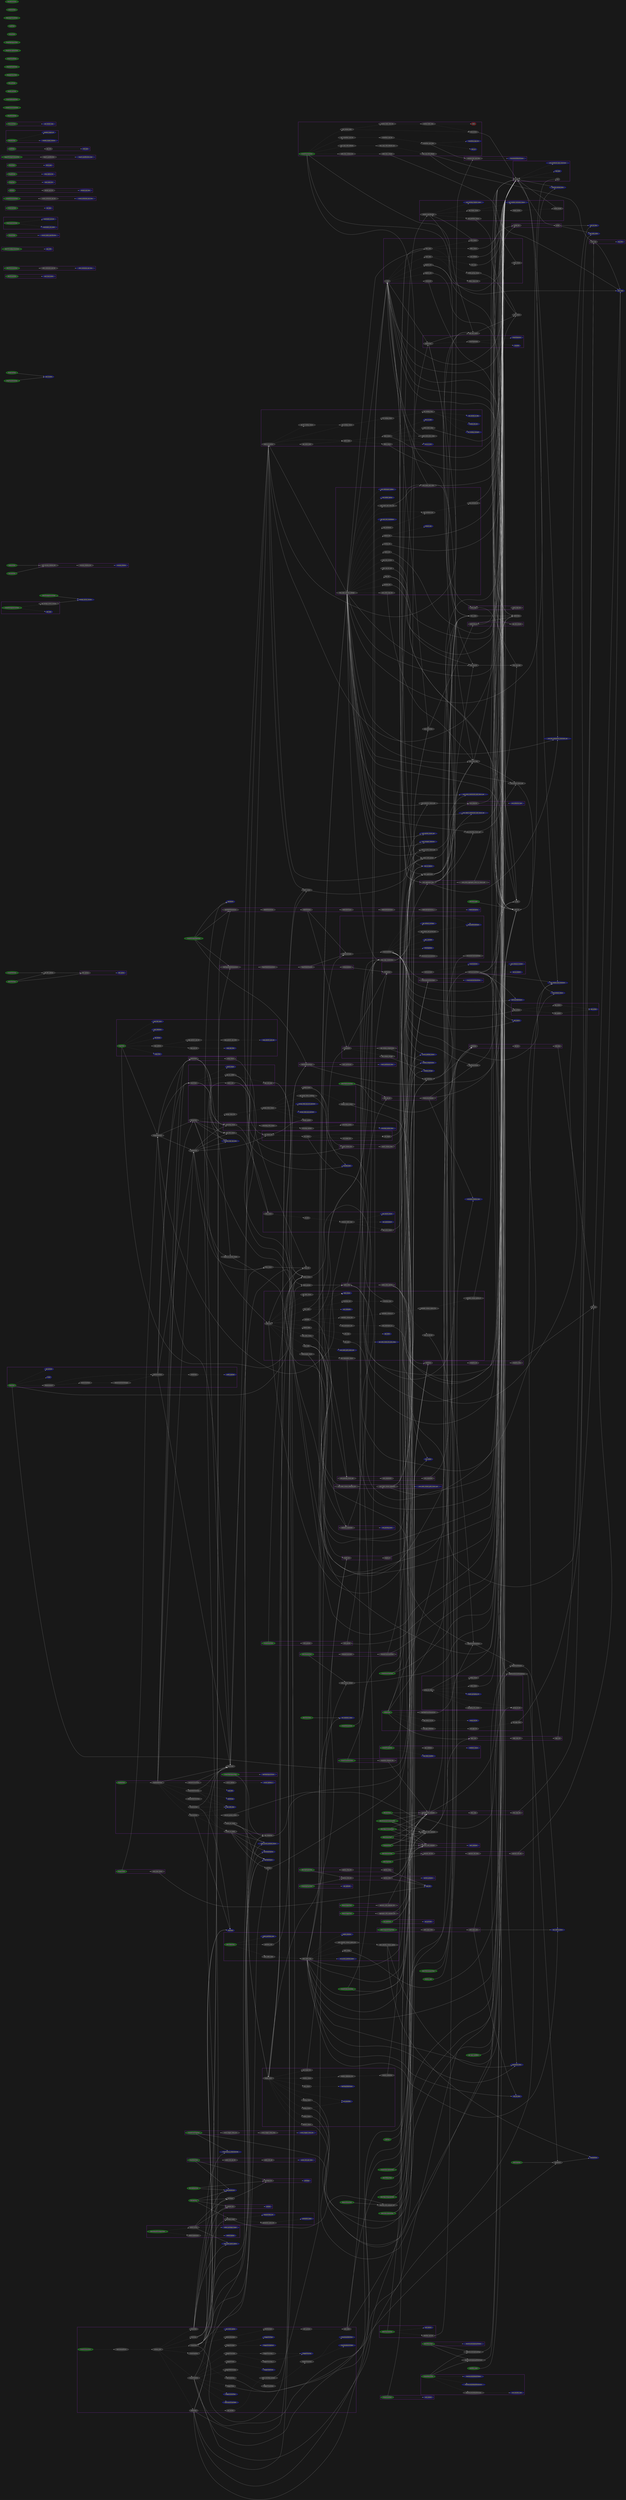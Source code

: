 digraph Grammar {

rankdir=LR
# concentrate=true
# splines=polyline
pencolor=darkorchid4
penwidth=3
ranksep=3
nodesep=1
compound=true

bgcolor="#181818"

node [
  fontcolor = "#e6e6e6"
  style = filled
  color = "#e6e6e6"
  fillcolor = "#333333"
]

edge [
  color = "#e6e6e6"
  fontcolor = "#e6e6e6"
]

AexprConst -> func_arg_list
AexprConst -> func_name
AexprConst -> opt_sort_clause
AlterDomainStmt -> alter_column_default
AlterExtensionContentsStmt -> aggregate_with_argtypes
AlterExtensionContentsStmt -> function_with_argtypes
AlterExtensionContentsStmt -> operator_with_argtypes
AlterFdwStmt -> fdw_options
AlterFdwStmt -> opt_fdw_options
AlterForeignServerStmt -> foreign_server_version
AlterFunctionStmt -> function_with_argtypes
AlterObjectDependsStmt -> function_with_argtypes
AlterObjectSchemaStmt -> aggregate_with_argtypes
AlterObjectSchemaStmt -> function_with_argtypes
AlterObjectSchemaStmt -> operator_with_argtypes
AlterOpFamilyStmt -> opclass_item_list
AlterOperatorStmt -> operator_def_list
AlterOperatorStmt -> operator_with_argtypes
AlterOwnerStmt -> aggregate_with_argtypes
AlterOwnerStmt -> function_with_argtypes
AlterOwnerStmt -> operator_with_argtypes
AlterPolicyStmt -> RowSecurityOptionalExpr
AlterPolicyStmt -> RowSecurityOptionalWithCheck
AlterPublicationStmt -> definition
AlterPublicationStmt -> pub_obj_list
AlterSeqStmt -> SeqOptList
AlterStatsStmt -> set_statistics_value
AlterSubscriptionStmt -> definition
AlterSubscriptionStmt -> opt_definition
AlterTSDictionaryStmt -> definition
AlterTblSpcStmt -> reloptions
AlterTypeStmt -> operator_def_list
AnalyzeStmt -> opt_vacuum_relation_list
BitWithLength -> expr_list
CallStmt -> func_application
ColConstraintElem -> OptConsTableSpace
ColConstraintElem -> OptParenthesizedSeqOptList
ColConstraintElem -> a_expr
ColConstraintElem -> b_expr
ColConstraintElem -> generated_when
ColConstraintElem -> key_actions
ColConstraintElem -> key_match
ColConstraintElem -> opt_definition
ColConstraintElem -> opt_unique_null_treatment
CommentStmt -> aggregate_with_argtypes
CommentStmt -> function_with_argtypes
CommentStmt -> operator_with_argtypes
ConstraintElem -> ConstraintAttributeSpec
ConstraintElem -> OptConsTableSpace
ConstraintElem -> OptWhereClause
ConstraintElem -> a_expr
ConstraintElem -> access_method_clause
ConstraintElem -> key_actions
ConstraintElem -> key_match
ConstraintElem -> opt_definition
ConstraintElem -> opt_unique_null_treatment
CopyStmt -> PreparableStmt
CopyStmt -> where_clause
CreateAsStmt -> OptTemp
CreateAsStmt -> SelectStmt
CreateAssertionStmt -> ConstraintAttributeSpec
CreateAssertionStmt -> a_expr
CreateCastStmt -> function_with_argtypes
CreateDomainStmt -> ColQualList
CreateEventTrigStmt -> FUNCTION_or_PROCEDURE
CreateEventTrigStmt -> func_name
CreateFdwStmt -> opt_fdw_options
CreateForeignTableStmt -> OptInherit
CreateForeignTableStmt -> OptTableElementList
CreateForeignTableStmt -> OptTypedTableElementList
CreateForeignTableStmt -> PartitionBoundSpec
CreateFunctionStmt -> func_name
CreateFunctionStmt -> func_type
CreateFunctionStmt -> opt_or_replace
CreateMatViewStmt -> SelectStmt
CreateOpClassStmt -> opclass_item_list
CreatePLangStmt -> opt_or_replace
CreatePolicyStmt -> RowSecurityOptionalExpr
CreatePolicyStmt -> RowSecurityOptionalWithCheck
CreatePublicationStmt -> opt_definition
CreatePublicationStmt -> pub_obj_list
CreateSeqStmt -> OptTemp
CreateStatsStmt -> from_list
CreateStmt -> OnCommitOption
CreateStmt -> OptInherit
CreateStmt -> OptTableElementList
CreateStmt -> OptTableSpace
CreateStmt -> OptTemp
CreateStmt -> OptTypedTableElementList
CreateStmt -> OptWith
CreateStmt -> PartitionBoundSpec
CreateStmt -> table_access_method_clause
CreateSubscriptionStmt -> opt_definition
CreateTableSpaceStmt -> opt_reloptions
CreateTransformStmt -> opt_or_replace
CreateTrigStmt -> ConstraintAttributeSpec
CreateTrigStmt -> FUNCTION_or_PROCEDURE
CreateTrigStmt -> func_name
CreateTrigStmt -> opt_or_replace
DeclareCursorStmt -> SelectStmt
DefACLAction -> grantee_list
DefACLAction -> opt_grant_grant_option
DefACLAction -> privileges
DefineStmt -> aggr_args
DefineStmt -> definition
DefineStmt -> func_name
DefineStmt -> opt_or_replace
DeleteStmt -> opt_with_clause
DeleteStmt -> relation_expr_opt_alias
DeleteStmt -> returning_clause
DeleteStmt -> where_or_current_clause
DomainConstraintElem -> ConstraintAttributeSpec
DomainConstraintElem -> a_expr
DropCastStmt -> opt_if_exists
DropTransformStmt -> opt_if_exists
ExclusionConstraintElem -> index_elem
ExecuteStmt -> OptTemp
ExplainableStmt -> DeleteStmt
ExplainableStmt -> InsertStmt
ExplainableStmt -> MergeStmt
ExplainableStmt -> SelectStmt
ExplainableStmt -> UpdateStmt
GrantRoleStmt -> opt_granted_by
GrantRoleStmt -> privilege_list
GrantStmt -> grantee_list
GrantStmt -> opt_grant_grant_option
GrantStmt -> opt_granted_by
GrantStmt -> privilege_target
GrantStmt -> privileges
IndexStmt -> OptTableSpace
IndexStmt -> access_method_clause
IndexStmt -> index_params
IndexStmt -> opt_reloptions
IndexStmt -> opt_unique_null_treatment
IndexStmt -> where_clause
InsertStmt -> opt_with_clause
InsertStmt -> returning_clause
MergeStmt -> a_expr
MergeStmt -> opt_with_clause
MergeStmt -> relation_expr_opt_alias
MergeStmt -> returning_clause
MergeStmt -> table_ref
OptParenthesizedSeqOptList -> SeqOptList
OptSeqOptList -> SeqOptList
OptTableFuncElementList -> TableFuncElementList
OptWhereClause -> a_expr
OptWith -> reloptions
PartitionBoundSpec -> expr_list
PreparableStmt -> DeleteStmt
PreparableStmt -> InsertStmt
PreparableStmt -> MergeStmt
PreparableStmt -> SelectStmt
PreparableStmt -> UpdateStmt
PrepareStmt -> PreparableStmt
PublicationObjSpec -> OptWhereClause
PublicationObjSpec -> extended_relation_expr
PublicationObjSpec -> indirection
RemoveFuncStmt -> function_with_argtypes_list
RenameStmt -> aggregate_with_argtypes
RenameStmt -> function_with_argtypes
ReturnStmt -> a_expr
RevokeRoleStmt -> opt_granted_by
RevokeRoleStmt -> privilege_list
RevokeStmt -> grantee_list
RevokeStmt -> opt_granted_by
RevokeStmt -> privilege_target
RevokeStmt -> privileges
RowSecurityOptionalExpr -> a_expr
RowSecurityOptionalWithCheck -> a_expr
RuleActionStmt -> DeleteStmt
RuleActionStmt -> InsertStmt
RuleActionStmt -> SelectStmt
RuleActionStmt -> UpdateStmt
RuleStmt -> opt_or_replace
RuleStmt -> where_clause
SecLabelStmt -> aggregate_with_argtypes
SecLabelStmt -> function_with_argtypes
SelectStmt -> select_no_parens
SelectStmt -> select_with_parens
SeqOptList -> SeqOptElem
TableElement -> TableConstraint
TableElement -> columnDef
TableFuncElement -> opt_collate_clause
TableFuncElementList -> TableFuncElement
TriggerWhen -> a_expr
TypedTableElement -> TableConstraint
UpdateStmt -> from_clause
UpdateStmt -> opt_with_clause
UpdateStmt -> relation_expr_opt_alias
UpdateStmt -> returning_clause
UpdateStmt -> set_clause_list
UpdateStmt -> where_or_current_clause
VacuumStmt -> opt_vacuum_relation_list
ViewStmt -> OptTemp
ViewStmt -> SelectStmt
ViewStmt -> opt_reloptions
a_expr -> b_expr
a_expr -> c_expr
a_expr -> expr_list
a_expr -> json_key_uniqueness_constraint_opt
a_expr -> opt_unique_null_treatment
a_expr -> select_with_parens
a_expr -> unicode_normal_form
aggr_arg -> func_arg
aggregate_with_argtypes -> aggr_args
aggregate_with_argtypes -> func_name
aggregate_with_argtypes_list -> aggregate_with_argtypes
alter_column_default -> a_expr
alter_identity_column_option -> SeqOptElem
alter_identity_column_option -> generated_when
alter_table_cmd -> ConstraintAttributeSpec
alter_table_cmd -> OptParenthesizedSeqOptList
alter_table_cmd -> TableConstraint
alter_table_cmd -> a_expr
alter_table_cmd -> alter_column_default
alter_table_cmd -> columnDef
alter_table_cmd -> column_compression
alter_table_cmd -> column_storage
alter_table_cmd -> generated_when
alter_table_cmd -> opt_collate_clause
alter_table_cmd -> opt_set_data
alter_table_cmd -> reloptions
alter_table_cmd -> set_statistics_value
alter_type_cmd -> TableFuncElement
alter_type_cmd -> opt_collate_clause
alter_type_cmd -> opt_set_data
alter_using -> a_expr
alterfunc_opt_list -> common_func_opt_item
array_expr -> expr_list
b_expr -> c_expr
c_expr -> AexprConst
c_expr -> a_expr
c_expr -> array_expr
c_expr -> expr_list
c_expr -> indirection
c_expr -> opt_indirection
c_expr -> select_with_parens
case_arg -> a_expr
case_default -> a_expr
columnDef -> ColQualList
columnOptions -> ColQualList
columnref -> indirection
common_table_expr -> PreparableStmt
create_as_target -> OnCommitOption
create_as_target -> OptTableSpace
create_as_target -> OptWith
create_as_target -> table_access_method_clause
create_mv_target -> OptTableSpace
create_mv_target -> opt_reloptions
create_mv_target -> table_access_method_clause
createfunc_opt_item -> common_func_opt_item
cube_clause -> expr_list
def_arg -> func_type
def_elem -> def_arg
distinct_clause -> expr_list
execute_param_clause -> expr_list
explicit_row -> expr_list
expr_list -> a_expr
extract_list -> a_expr
filter_clause -> a_expr
frame_bound -> a_expr
from_clause -> from_list
from_list -> table_ref
func_alias_clause -> TableFuncElementList
func_application -> func_arg_expr
func_application -> func_arg_list
func_application -> func_name
func_application -> opt_sort_clause
func_arg -> func_type
func_arg_expr -> a_expr
func_arg_list -> func_arg_expr
func_arg_list_opt -> func_arg_list
func_arg_with_default -> a_expr
func_arg_with_default -> func_arg
func_args_list -> func_arg
func_expr -> func_application
func_expr -> func_expr_common_subexpr
func_expr -> json_aggregate_func
func_expr_common_subexpr -> a_expr
func_expr_common_subexpr -> c_expr
func_expr_common_subexpr -> expr_list
func_expr_common_subexpr -> func_arg_list
func_expr_common_subexpr -> json_array_constructor_null_clause_opt
func_expr_common_subexpr -> json_behavior_clause_opt
func_expr_common_subexpr -> json_format_clause_opt
func_expr_common_subexpr -> json_key_uniqueness_constraint_opt
func_expr_common_subexpr -> json_object_constructor_null_clause_opt
func_expr_common_subexpr -> json_on_error_clause_opt
func_expr_common_subexpr -> json_passing_clause_opt
func_expr_common_subexpr -> json_quotes_clause_opt
func_expr_common_subexpr -> json_returning_clause_opt
func_expr_common_subexpr -> json_value_expr
func_expr_common_subexpr -> json_wrapper_behavior
func_expr_common_subexpr -> select_no_parens
func_expr_common_subexpr -> unicode_normal_form
func_expr_common_subexpr -> xmlexists_argument
func_expr_windowless -> func_application
func_expr_windowless -> func_expr_common_subexpr
func_expr_windowless -> json_aggregate_func
func_name -> indirection
func_table -> func_expr_windowless
function_with_argtypes -> func_name
function_with_argtypes -> indirection
function_with_argtypes_list -> function_with_argtypes
group_by_item -> a_expr
group_clause -> group_by_list
having_clause -> a_expr
implicit_row -> a_expr
implicit_row -> expr_list
index_elem -> a_expr
index_elem -> func_expr_windowless
index_elem_options -> opt_asc_desc
index_elem_options -> opt_collate
index_elem_options -> opt_nulls_order
index_elem_options -> reloptions
index_including_params -> index_elem
index_params -> index_elem
indirection -> indirection_el
indirection_el -> a_expr
insert_column_item -> opt_indirection
insert_rest -> SelectStmt
insert_rest -> insert_column_list
insert_rest -> override_kind
join_qual -> a_expr
json_aggregate_func -> json_array_constructor_null_clause_opt
json_aggregate_func -> json_key_uniqueness_constraint_opt
json_aggregate_func -> json_name_and_value
json_aggregate_func -> json_object_constructor_null_clause_opt
json_aggregate_func -> json_returning_clause_opt
json_aggregate_func -> json_value_expr
json_argument -> json_value_expr
json_array_aggregate_order_by_clause_opt -> sortby_list
json_behavior -> a_expr
json_behavior_clause_opt -> json_behavior
json_format_clause_opt -> json_format_clause
json_name_and_value -> a_expr
json_name_and_value -> c_expr
json_name_and_value -> json_value_expr
json_name_and_value_list -> json_name_and_value
json_on_error_clause_opt -> json_behavior
json_returning_clause_opt -> json_format_clause_opt
json_table -> a_expr
json_table -> json_on_error_clause_opt
json_table -> json_passing_clause_opt
json_table -> json_table_column_definition_list
json_table -> json_value_expr
json_table_column_definition -> json_behavior_clause_opt
json_table_column_definition -> json_format_clause
json_table_column_definition -> json_on_error_clause_opt
json_table_column_definition -> json_quotes_clause_opt
json_table_column_definition -> json_wrapper_behavior
json_value_expr -> a_expr
json_value_expr -> json_format_clause_opt
json_value_expr_list -> json_value_expr
limit_clause -> a_expr
merge_insert -> insert_column_list
merge_insert -> override_kind
merge_update -> set_clause_list
merge_values_clause -> expr_list
offset_clause -> a_expr
old_aggr_elem -> def_arg
opclass_drop -> type_list
opclass_item -> function_with_argtypes
opclass_item -> operator_with_argtypes
opclass_item -> type_list
operator_def_arg -> func_type
operator_with_argtypes_list -> operator_with_argtypes
opt_col_def_list -> TableFuncElementList
opt_column_compression -> column_compression
opt_column_storage -> column_storage
opt_conf_expr -> index_params
opt_conf_expr -> where_clause
opt_cycle_clause -> AexprConst
opt_definition -> definition
opt_fdw_options -> fdw_options
opt_foreign_server_version -> foreign_server_version
opt_indirection -> indirection_el
opt_merge_when_condition -> a_expr
opt_on_conflict -> set_clause_list
opt_on_conflict -> where_clause
opt_partition_clause -> expr_list
opt_reloptions -> reloptions
opt_repeatable_clause -> a_expr
opt_slice_bound -> a_expr
opt_sort_clause -> sort_clause
opt_target_list -> target_list
opt_type_modifiers -> expr_list
opt_with_clause -> with_clause
over_clause -> window_specification
overlay_list -> a_expr
part_elem -> a_expr
part_elem -> func_expr_windowless
part_elem -> opt_collate
partition_cmd -> PartitionBoundSpec
position_list -> b_expr
prep_type_clause -> type_list
privilege_target -> function_with_argtypes_list
privileges -> privilege_list
qualified_name -> indirection
relation_expr -> extended_relation_expr
reloption_elem -> def_arg
returning_clause -> target_list
rollup_clause -> expr_list
row -> expr_list
rowsfrom_item -> func_expr_windowless
select_clause -> select_with_parens
select_clause -> simple_select
select_fetch_first_value -> c_expr
select_limit_value -> a_expr
select_no_parens -> opt_sort_clause
select_no_parens -> select_clause
select_no_parens -> simple_select
select_no_parens -> sort_clause
select_no_parens -> with_clause
select_with_parens -> select_no_parens
set_clause -> a_expr
set_target -> opt_indirection
simple_select -> from_clause
simple_select -> select_clause
simple_select -> target_list
simple_select -> where_clause
sort_clause -> sortby_list
sortby -> a_expr
sortby -> opt_asc_desc
sortby -> opt_nulls_order
stats_param -> a_expr
stats_param -> func_expr_windowless
substr_list -> a_expr
table_func_column -> func_type
table_ref -> select_with_parens
tablesample_clause -> expr_list
tablesample_clause -> func_name
target_el -> a_expr
transform_element_list -> function_with_argtypes
trim_list -> a_expr
trim_list -> expr_list
using_clause -> from_list
values_clause -> expr_list
when_clause -> a_expr
where_clause -> a_expr
where_or_current_clause -> a_expr
window_definition -> window_specification
window_specification -> opt_sort_clause
within_group_clause -> sort_clause
xml_attribute_el -> a_expr
xml_namespace_el -> b_expr
xml_root_version -> a_expr
xmlexists_argument -> c_expr
xmltable -> c_expr
xmltable -> xmlexists_argument
xmltable_column_option_el -> b_expr

# subgraphs
edge [style=dotted]

subgraph cluster_AexprConst {
  AexprConst -> ConstTypename
  ConstTypename -> ConstBit
  ConstTypename -> ConstCharacter
}

subgraph cluster_AlterCompositeTypeStmt {
  AlterCompositeTypeStmt -> alter_type_cmds
  alter_type_cmds -> alter_type_cmd
}

subgraph cluster_AlterDefaultPrivilegesStmt {
  AlterDefaultPrivilegesStmt -> DefACLAction
  AlterDefaultPrivilegesStmt -> DefACLOptionList
  DefACLAction -> defacl_privilege_target
  DefACLOptionList -> DefACLOption
}

subgraph cluster_AlterDomainStmt {
  AlterDomainStmt -> DomainConstraint
  DomainConstraint -> DomainConstraintElem
}

subgraph cluster_AlterEnumStmt {
  AlterEnumStmt -> opt_if_not_exists
}

subgraph cluster_AlterExtensionStmt {
  AlterExtensionStmt -> alter_extension_opt_list
  alter_extension_opt_list -> alter_extension_opt_item
}

subgraph cluster_AlterFunctionStmt {
  AlterFunctionStmt -> alterfunc_opt_list
  AlterFunctionStmt -> opt_restrict
}

subgraph cluster_AlterOpFamilyStmt {
  AlterOpFamilyStmt -> opclass_drop_list
  opclass_drop_list -> opclass_drop
}

subgraph cluster_AlterPolicyStmt {
  AlterPolicyStmt -> RowSecurityOptionalToRole
}

subgraph cluster_AlterTSConfigurationStmt {
  AlterTSConfigurationStmt -> any_with
}

subgraph cluster_AlterTableStmt {
  AlterTableStmt -> alter_table_cmds
  AlterTableStmt -> index_partition_cmd
  AlterTableStmt -> partition_cmd
  alter_identity_column_option_list -> alter_identity_column_option
  alter_table_cmd -> alter_identity_column_option_list
  alter_table_cmd -> alter_using
  alter_table_cmd -> replica_identity
  alter_table_cmd -> set_access_method_name
  alter_table_cmds -> alter_table_cmd
}

subgraph cluster_ClusterStmt {
  ClusterStmt -> cluster_index_specification
}

subgraph cluster_ColQualList {
  ColConstraint -> ColConstraintElem
  ColConstraint -> ConstraintAttr
  ColConstraintElem -> opt_no_inherit
  ColConstraintElem -> opt_virtual_or_stored
  ColQualList -> ColConstraint
}

subgraph cluster_ConstraintAttributeSpec {
  ConstraintAttributeSpec -> ConstraintAttributeElem
}

subgraph cluster_ConstraintsSetStmt {
  ConstraintsSetStmt -> constraints_set_list
  ConstraintsSetStmt -> constraints_set_mode
}

subgraph cluster_CopyStmt {
  CopyStmt -> copy_delimiter
  CopyStmt -> copy_file_name
  CopyStmt -> copy_from
  CopyStmt -> copy_options
  CopyStmt -> opt_binary
  copy_generic_opt_elem -> copy_generic_opt_arg
  copy_generic_opt_list -> copy_generic_opt_elem
  copy_opt_list -> copy_opt_item
  copy_options -> copy_generic_opt_list
  copy_options -> copy_opt_list
}

subgraph cluster_CreateAmStmt {
  CreateAmStmt -> am_type
}

subgraph cluster_CreateCastStmt {
  CreateCastStmt -> cast_context
}

subgraph cluster_CreateEventTrigStmt {
  CreateEventTrigStmt -> event_trigger_when_list
  event_trigger_when_item -> event_trigger_value_list
  event_trigger_when_list -> event_trigger_when_item
}

subgraph cluster_CreateExtensionStmt {
  CreateExtensionStmt -> create_extension_opt_list
  create_extension_opt_list -> create_extension_opt_item
}

subgraph cluster_CreateForeignServerStmt {
  CreateForeignServerStmt -> opt_foreign_server_version
  CreateForeignServerStmt -> opt_type
}

subgraph cluster_CreateFunctionStmt {
  CreateFunctionStmt -> func_args_with_defaults
  CreateFunctionStmt -> opt_createfunc_opt_list
  CreateFunctionStmt -> opt_routine_body
  CreateFunctionStmt -> table_func_column_list
  createfunc_opt_item -> func_as
  createfunc_opt_item -> transform_type_list
  createfunc_opt_list -> createfunc_opt_item
  func_args_with_defaults -> func_args_with_defaults_list
  func_args_with_defaults_list -> func_arg_with_default
  opt_createfunc_opt_list -> createfunc_opt_list
  opt_routine_body -> ReturnStmt
  opt_routine_body -> routine_body_stmt_list
  routine_body_stmt -> ReturnStmt
  routine_body_stmt -> stmt
  routine_body_stmt_list -> routine_body_stmt
  table_func_column_list -> table_func_column
}

subgraph cluster_CreateOpClassStmt {
  CreateOpClassStmt -> opt_opfamily
}

subgraph cluster_CreatePLangStmt {
  CreatePLangStmt -> opt_inline_handler
  CreatePLangStmt -> opt_validator
  opt_validator -> validator_clause
}

subgraph cluster_CreatePolicyStmt {
  CreatePolicyStmt -> RowSecurityDefaultForCmd
  CreatePolicyStmt -> RowSecurityDefaultPermissive
  CreatePolicyStmt -> RowSecurityDefaultToRole
  RowSecurityDefaultForCmd -> row_security_cmd
}

subgraph cluster_CreateSchemaStmt {
  CreateSchemaStmt -> OptSchemaEltList
  CreateSeqStmt -> OptSeqOptList
  CreateStmt -> OptPartitionSpec
  CreateTrigStmt -> OptConstrFromTable
  CreateTrigStmt -> TriggerActionTime
  CreateTrigStmt -> TriggerEvents
  CreateTrigStmt -> TriggerForSpec
  CreateTrigStmt -> TriggerFuncArgs
  CreateTrigStmt -> TriggerReferencing
  CreateTrigStmt -> TriggerWhen
  IndexStmt -> opt_include
  OptPartitionSpec -> PartitionSpec
  OptSchemaEltList -> schema_stmt
  PartitionSpec -> part_params
  TriggerEvents -> TriggerOneEvent
  TriggerForSpec -> TriggerForOptEach
  TriggerForSpec -> TriggerForType
  TriggerFuncArgs -> TriggerFuncArgs_1
  TriggerFuncArgs -> TriggerFuncArgs_2
  TriggerFuncArgs_1 -> TriggerFuncArg
  TriggerFuncArgs_2 -> TriggerFuncArg
  TriggerReferencing -> TriggerTransitions
  TriggerTransition -> TransitionOldOrNew
  TriggerTransition -> TransitionRowOrTable
  TriggerTransitions -> TriggerTransition
  ViewStmt -> opt_check_option
  opt_include -> index_including_params
  part_params -> part_elem
  schema_stmt -> CreateSeqStmt
  schema_stmt -> CreateStmt
  schema_stmt -> CreateTrigStmt
  schema_stmt -> GrantStmt
  schema_stmt -> IndexStmt
  schema_stmt -> ViewStmt
}

subgraph cluster_CreateStatsStmt {
  CreateStatsStmt -> stats_params
  stats_params -> stats_param
}

subgraph cluster_CreateTableSpaceStmt {
  CreateTableSpaceStmt -> OptTableSpaceOwner
}

subgraph cluster_CreateTransformStmt {
  CreateTransformStmt -> transform_element_list
}

subgraph cluster_DefineStmt {
  DefineStmt -> OptTableFuncElementList
  DefineStmt -> old_aggr_definition
  DefineStmt -> opt_enum_val_list
  old_aggr_definition -> old_aggr_list
  old_aggr_list -> old_aggr_elem
  opt_enum_val_list -> enum_val_list
}

subgraph cluster_DeleteStmt {
  DeleteStmt -> using_clause
}

subgraph cluster_DoStmt {
  DoStmt -> dostmt_opt_list
  dostmt_opt_list -> dostmt_opt_item
}

subgraph cluster_DropStmt {
  DropStmt -> type_name_list
}

subgraph cluster_DropdbStmt {
  DropdbStmt -> drop_option_list
}

subgraph cluster_ExplainStmt {
  CreateAsStmt -> create_as_target
  CreateAsStmt -> opt_with_data
  CreateMatViewStmt -> OptNoLog
  CreateMatViewStmt -> create_mv_target
  CreateMatViewStmt -> opt_with_data
  DeclareCursorStmt -> cursor_options
  DeclareCursorStmt -> opt_hold
  ExecuteStmt -> create_as_target
  ExecuteStmt -> execute_param_clause
  ExecuteStmt -> opt_with_data
  ExplainStmt -> ExplainableStmt
  ExplainableStmt -> CreateAsStmt
  ExplainableStmt -> CreateMatViewStmt
  ExplainableStmt -> DeclareCursorStmt
  ExplainableStmt -> ExecuteStmt
  ExplainableStmt -> RefreshMatViewStmt
  RefreshMatViewStmt -> opt_with_data
  cursor_options -> cursor_options_1
}

subgraph cluster_FetchStmt {
  FetchStmt -> fetch_args
}

subgraph cluster_GrantRoleStmt {
  GrantRoleStmt -> grant_role_opt_list
  grant_role_opt -> grant_role_opt_value
  grant_role_opt_list -> grant_role_opt
}

subgraph cluster_ImportForeignSchemaStmt {
  ImportForeignSchemaStmt -> import_qualification
  import_qualification -> import_qualification_type
}

subgraph cluster_InsertStmt {
  InsertStmt -> insert_rest
  InsertStmt -> insert_target
  InsertStmt -> opt_on_conflict
  opt_on_conflict -> opt_conf_expr
}

subgraph cluster_LockStmt {
  LockStmt -> opt_lock
  opt_lock -> lock_type
}

subgraph cluster_MergeStmt {
  MergeStmt -> merge_when_list
  merge_insert -> merge_values_clause
  merge_when_clause -> merge_insert
  merge_when_clause -> merge_update
  merge_when_clause -> merge_when_tgt_matched
  merge_when_clause -> merge_when_tgt_not_matched
  merge_when_clause -> opt_merge_when_condition
  merge_when_list -> merge_when_clause
}

subgraph cluster_OptTableElementList {
  OptTableElementList -> TableElementList
  TableElement -> TableLikeClause
  TableElementList -> TableElement
  TableLikeClause -> TableLikeOptionList
  TableLikeOptionList -> TableLikeOptionList_1
  TableLikeOptionList_1 -> TableLikeOption
}

subgraph cluster_OptTypedTableElementList {
  OptTypedTableElementList -> TypedTableElementList
  TypedTableElement -> columnOptions
  TypedTableElementList -> TypedTableElement
}

subgraph cluster_PartitionBoundSpec {
  PartitionBoundSpec -> hash_partbound
  hash_partbound -> hash_partbound_elem
}

subgraph cluster_PrepareStmt {
  PrepareStmt -> prep_type_clause
}

subgraph cluster_ReindexStmt {
  ReindexStmt -> reindex_target_all
  ReindexStmt -> reindex_target_relation
}

subgraph cluster_RemoveAggrStmt {
  RemoveAggrStmt -> aggregate_with_argtypes_list
}

subgraph cluster_RemoveOperStmt {
  RemoveOperStmt -> operator_with_argtypes_list
}

subgraph cluster_RuleStmt {
  NotifyStmt -> notify_payload
  RuleActionList -> RuleActionMulti
  RuleActionList -> RuleActionStmt
  RuleActionMulti -> RuleActionStmtOrEmpty
  RuleActionStmt -> NotifyStmt
  RuleActionStmtOrEmpty -> RuleActionStmt
  RuleStmt -> RuleActionList
  RuleStmt -> event
  RuleStmt -> opt_instead
}

subgraph cluster_SecLabelStmt {
  SecLabelStmt -> opt_provider
}

subgraph cluster_TableConstraint {
  ConstraintElem -> ExclusionConstraintList
  ConstraintElem -> ExistingIndex
  ConstraintElem -> opt_c_include
  ConstraintElem -> opt_column_and_period_list
  ConstraintElem -> opt_without_overlaps
  ConstraintElem -> optionalPeriodName
  ExclusionConstraintList -> ExclusionConstraintElem
  TableConstraint -> ConstraintElem
  opt_column_and_period_list -> optionalPeriodName
}

subgraph cluster_TruncateStmt {
  TruncateStmt -> opt_restart_seqs
}

subgraph cluster_a_expr {
  a_expr -> json_predicate_type_constraint
  a_expr -> row
  a_expr -> sub_type
  row -> a_expr
}

subgraph cluster_aggr_args {
  aggr_args -> aggr_args_list
  aggr_args_list -> aggr_arg
}

subgraph cluster_array_expr {
  array_expr -> array_expr_list
  array_expr_list -> array_expr
}

subgraph cluster_c_expr {
  c_expr -> case_expr
  c_expr -> columnref
  c_expr -> explicit_row
  c_expr -> func_expr
  c_expr -> implicit_row
  case_expr -> case_arg
  case_expr -> case_default
  case_expr -> when_clause_list
  func_expr -> filter_clause
  func_expr -> over_clause
  func_expr -> within_group_clause
  when_clause_list -> when_clause
}

subgraph cluster_columnDef {
  columnDef -> opt_column_compression
  columnDef -> opt_column_storage
}

subgraph cluster_common_func_opt_item {
  common_func_opt_item -> FunctionSetResetClause
}

subgraph cluster_definition {
  def_list -> def_elem
  definition -> def_list
}

subgraph cluster_fdw_options {
  fdw_options -> fdw_option
}

subgraph cluster_func_arg {
  func_arg -> arg_class
}

subgraph cluster_func_expr_common_subexpr {
  extract_list -> extract_arg
  func_expr_common_subexpr -> extract_list
  func_expr_common_subexpr -> func_arg_list_opt
  func_expr_common_subexpr -> json_name_and_value_list
  func_expr_common_subexpr -> json_value_expr_list
  func_expr_common_subexpr -> opt_xml_root_standalone
  func_expr_common_subexpr -> overlay_list
  func_expr_common_subexpr -> position_list
  func_expr_common_subexpr -> substr_list
  func_expr_common_subexpr -> trim_list
  func_expr_common_subexpr -> xml_attribute_list
  func_expr_common_subexpr -> xml_attributes
  func_expr_common_subexpr -> xml_indent_option
  func_expr_common_subexpr -> xml_root_version
  func_expr_common_subexpr -> xml_whitespace_option
  xml_attribute_list -> xml_attribute_el
  xml_attributes -> xml_attribute_list
}

subgraph cluster_function_with_argtypes {
  func_args -> func_args_list
  function_with_argtypes -> func_args
}

subgraph cluster_grantee_list {
  grantee_list -> grantee
}

subgraph cluster_group_by_list {
  group_by_item -> cube_clause
  group_by_item -> empty_grouping_set
  group_by_item -> grouping_sets_clause
  group_by_item -> rollup_clause
  group_by_list -> group_by_item
  grouping_sets_clause -> group_by_list
}

subgraph cluster_index_elem {
  index_elem -> index_elem_options
}

subgraph cluster_indirection_el {
  indirection_el -> opt_slice_bound
}

subgraph cluster_insert_column_list {
  insert_column_list -> insert_column_item
}

subgraph cluster_json_aggregate_func {
  json_aggregate_func -> json_array_aggregate_order_by_clause_opt
}

subgraph cluster_json_behavior {
  json_behavior -> json_behavior_type
}

subgraph cluster_json_passing_clause_opt {
  json_arguments -> json_argument
  json_passing_clause_opt -> json_arguments
}

subgraph cluster_json_table_column_definition_list {
  json_table_column_definition -> json_table_column_definition_list
  json_table_column_definition -> json_table_column_path_clause_opt
  json_table_column_definition_list -> json_table_column_definition
}

subgraph cluster_key_actions {
  key_actions -> key_delete
  key_actions -> key_update
  key_delete -> key_action
  key_update -> key_action
}

subgraph cluster_opclass_item_list {
  opclass_item -> opclass_purpose
  opclass_item_list -> opclass_item
}

subgraph cluster_operator_def_list {
  operator_def_elem -> operator_def_arg
  operator_def_list -> operator_def_elem
}

subgraph cluster_operator_with_argtypes {
  operator_with_argtypes -> oper_argtypes
}

subgraph cluster_opt_vacuum_relation_list {
  opt_vacuum_relation_list -> vacuum_relation_list
  vacuum_relation_list -> vacuum_relation
}

subgraph cluster_privilege_list {
  privilege_list -> privilege
}

subgraph cluster_privilege_target {
  parameter_name_list -> parameter_name
  privilege_target -> NumericOnly_list
  privilege_target -> parameter_name_list
}

subgraph cluster_pub_obj_list {
  pub_obj_list -> PublicationObjSpec
}

subgraph cluster_reloptions {
  reloption_list -> reloption_elem
  reloptions -> reloption_list
}

subgraph cluster_returning_clause {
  returning_clause -> returning_with_clause
  returning_option -> returning_option_kind
  returning_options -> returning_option
  returning_with_clause -> returning_options
}

subgraph cluster_select_no_parens {
  for_locking_clause -> for_locking_items
  for_locking_item -> for_locking_strength
  for_locking_item -> locked_rels_list
  for_locking_item -> opt_nowait_or_skip
  for_locking_items -> for_locking_item
  limit_clause -> first_or_next
  limit_clause -> row_or_rows
  limit_clause -> select_fetch_first_value
  limit_clause -> select_limit_value
  offset_clause -> row_or_rows
  offset_clause -> select_fetch_first_value
  opt_for_locking_clause -> for_locking_clause
  opt_select_limit -> select_limit
  select_limit -> limit_clause
  select_limit -> offset_clause
  select_no_parens -> for_locking_clause
  select_no_parens -> opt_for_locking_clause
  select_no_parens -> opt_select_limit
  select_no_parens -> select_limit
}

subgraph cluster_set_clause_list {
  set_clause -> set_target
  set_clause -> set_target_list
  set_clause_list -> set_clause
  set_target_list -> set_target
}

subgraph cluster_simple_select {
  group_clause -> set_quantifier
  into_clause -> OptTempTableName
  simple_select -> distinct_clause
  simple_select -> group_clause
  simple_select -> having_clause
  simple_select -> into_clause
  simple_select -> opt_target_list
  simple_select -> set_quantifier
  simple_select -> values_clause
  simple_select -> window_clause
  window_clause -> window_definition_list
  window_definition_list -> window_definition
}

subgraph cluster_sortby_list {
  sortby_list -> sortby
}

subgraph cluster_table_ref {
  func_alias_clause -> alias_clause
  func_table -> opt_ordinality
  func_table -> rowsfrom_list
  join_qual -> opt_alias_clause_for_join_using
  join_type -> opt_outer
  joined_table -> join_qual
  joined_table -> join_type
  joined_table -> table_ref
  json_table -> json_table_path_name_opt
  opt_alias_clause -> alias_clause
  rowsfrom_item -> opt_col_def_list
  rowsfrom_list -> rowsfrom_item
  table_ref -> alias_clause
  table_ref -> func_alias_clause
  table_ref -> func_table
  table_ref -> joined_table
  table_ref -> json_table
  table_ref -> opt_alias_clause
  table_ref -> tablesample_clause
  table_ref -> xmltable
  tablesample_clause -> opt_repeatable_clause
  xml_namespace_list -> xml_namespace_el
  xmltable -> xml_namespace_list
  xmltable -> xmltable_column_list
  xmltable_column_el -> xmltable_column_option_list
  xmltable_column_list -> xmltable_column_el
  xmltable_column_option_list -> xmltable_column_option_el
}

subgraph cluster_target_list {
  target_list -> target_el
}

subgraph cluster_window_specification {
  frame_extent -> frame_bound
  opt_frame_clause -> frame_extent
  opt_frame_clause -> opt_window_exclusion_clause
  window_specification -> opt_existing_window_name
  window_specification -> opt_frame_clause
  window_specification -> opt_partition_clause
}

subgraph cluster_with_clause {
  common_table_expr -> opt_cycle_clause
  common_table_expr -> opt_materialized
  common_table_expr -> opt_search_clause
  cte_list -> common_table_expr
  with_clause -> cte_list
}

subgraph cluster_xmlexists_argument {
  xmlexists_argument -> xml_passing_mech
}


# sources
AlterCompositeTypeStmt [color=green penwidth=3]
AlterDefaultPrivilegesStmt [color=green penwidth=3]
AlterDomainStmt [color=green penwidth=3]
AlterEnumStmt [color=green penwidth=3]
AlterExtensionContentsStmt [color=green penwidth=3]
AlterExtensionStmt [color=green penwidth=3]
AlterFdwStmt [color=green penwidth=3]
AlterForeignServerStmt [color=green penwidth=3]
AlterFunctionStmt [color=green penwidth=3]
AlterObjectDependsStmt [color=green penwidth=3]
AlterObjectSchemaStmt [color=green penwidth=3]
AlterOpFamilyStmt [color=green penwidth=3]
AlterOperatorStmt [color=green penwidth=3]
AlterOwnerStmt [color=green penwidth=3]
AlterPolicyStmt [color=green penwidth=3]
AlterPublicationStmt [color=green penwidth=3]
AlterSeqStmt [color=green penwidth=3]
AlterStatsStmt [color=green penwidth=3]
AlterSubscriptionStmt [color=green penwidth=3]
AlterTSConfigurationStmt [color=green penwidth=3]
AlterTSDictionaryStmt [color=green penwidth=3]
AlterTableStmt [color=green penwidth=3]
AlterTblSpcStmt [color=green penwidth=3]
AlterTypeStmt [color=green penwidth=3]
AnalyzeStmt [color=green penwidth=3]
BitWithLength [color=green penwidth=3]
CallStmt [color=green penwidth=3]
ClosePortalStmt [color=green penwidth=3]
ClusterStmt [color=green penwidth=3]
CommentStmt [color=green penwidth=3]
ConstraintsSetStmt [color=green penwidth=3]
CopyStmt [color=green penwidth=3]
CreateAmStmt [color=green penwidth=3]
CreateAssertionStmt [color=green penwidth=3]
CreateCastStmt [color=green penwidth=3]
CreateConversionStmt [color=green penwidth=3]
CreateDomainStmt [color=green penwidth=3]
CreateEventTrigStmt [color=green penwidth=3]
CreateExtensionStmt [color=green penwidth=3]
CreateFdwStmt [color=green penwidth=3]
CreateForeignServerStmt [color=green penwidth=3]
CreateForeignTableStmt [color=green penwidth=3]
CreateFunctionStmt [color=green penwidth=3]
CreateOpClassStmt [color=green penwidth=3]
CreateOpFamilyStmt [color=green penwidth=3]
CreatePLangStmt [color=green penwidth=3]
CreatePolicyStmt [color=green penwidth=3]
CreatePublicationStmt [color=green penwidth=3]
CreateSchemaStmt [color=green penwidth=3]
CreateStatsStmt [color=green penwidth=3]
CreateSubscriptionStmt [color=green penwidth=3]
CreateTableSpaceStmt [color=green penwidth=3]
CreateTransformStmt [color=green penwidth=3]
DeallocateStmt [color=green penwidth=3]
DefineStmt [color=green penwidth=3]
DiscardStmt [color=green penwidth=3]
DoStmt [color=green penwidth=3]
DropCastStmt [color=green penwidth=3]
DropOpClassStmt [color=green penwidth=3]
DropOpFamilyStmt [color=green penwidth=3]
DropOwnedStmt [color=green penwidth=3]
DropStmt [color=green penwidth=3]
DropSubscriptionStmt [color=green penwidth=3]
DropTableSpaceStmt [color=green penwidth=3]
DropTransformStmt [color=green penwidth=3]
DropdbStmt [color=green penwidth=3]
ExplainStmt [color=green penwidth=3]
FetchStmt [color=green penwidth=3]
GrantRoleStmt [color=green penwidth=3]
ImportForeignSchemaStmt [color=green penwidth=3]
ListenStmt [color=green penwidth=3]
LoadStmt [color=green penwidth=3]
LockStmt [color=green penwidth=3]
PrepareStmt [color=green penwidth=3]
ReassignOwnedStmt [color=green penwidth=3]
ReindexStmt [color=green penwidth=3]
RemoveAggrStmt [color=green penwidth=3]
RemoveFuncStmt [color=green penwidth=3]
RemoveOperStmt [color=green penwidth=3]
RenameStmt [color=green penwidth=3]
RevokeRoleStmt [color=green penwidth=3]
RevokeStmt [color=green penwidth=3]
RuleStmt [color=green penwidth=3]
SecLabelStmt [color=green penwidth=3]
TruncateStmt [color=green penwidth=3]
UnlistenStmt [color=green penwidth=3]
VacuumStmt [color=green penwidth=3]
VariableSetStmt [color=green penwidth=3]
opt_type_modifiers [color=green penwidth=3]
qualified_name [color=green penwidth=3]
relation_expr [color=green penwidth=3]

# sinks
ConstBit [color=blue penwidth=3]
ConstCharacter [color=blue penwidth=3]
ConstraintAttr [color=blue penwidth=3]
ConstraintAttributeElem [color=blue penwidth=3]
DefACLOption [color=blue penwidth=3]
ExistingIndex [color=blue penwidth=3]
FUNCTION_or_PROCEDURE [color=blue penwidth=3]
FunctionSetResetClause [color=blue penwidth=3]
NumericOnly_list [color=blue penwidth=3]
OnCommitOption [color=blue penwidth=3]
OptConsTableSpace [color=blue penwidth=3]
OptConstrFromTable [color=blue penwidth=3]
OptInherit [color=blue penwidth=3]
OptNoLog [color=blue penwidth=3]
OptTableSpace [color=blue penwidth=3]
OptTableSpaceOwner [color=blue penwidth=3]
OptTemp [color=blue penwidth=3]
OptTempTableName [color=blue penwidth=3]
RowSecurityDefaultPermissive [color=blue penwidth=3]
RowSecurityDefaultToRole [color=blue penwidth=3]
RowSecurityOptionalToRole [color=blue penwidth=3]
SeqOptElem [color=blue penwidth=3]
TableLikeOption [color=blue penwidth=3]
TransitionOldOrNew [color=blue penwidth=3]
TransitionRowOrTable [color=blue penwidth=3]
TriggerActionTime [color=blue penwidth=3]
TriggerForOptEach [color=blue penwidth=3]
TriggerForType [color=blue penwidth=3]
TriggerFuncArg [color=blue penwidth=3]
TriggerOneEvent [color=blue penwidth=3]
access_method_clause [color=blue penwidth=3]
alias_clause [color=blue penwidth=3]
alter_extension_opt_item [color=blue penwidth=3]
am_type [color=blue penwidth=3]
any_with [color=blue penwidth=3]
arg_class [color=blue penwidth=3]
cast_context [color=blue penwidth=3]
cluster_index_specification [color=blue penwidth=3]
column_compression [color=blue penwidth=3]
column_storage [color=blue penwidth=3]
constraints_set_list [color=blue penwidth=3]
constraints_set_mode [color=blue penwidth=3]
copy_delimiter [color=blue penwidth=3]
copy_file_name [color=blue penwidth=3]
copy_from [color=blue penwidth=3]
copy_generic_opt_arg [color=blue penwidth=3]
copy_opt_item [color=blue penwidth=3]
create_extension_opt_item [color=blue penwidth=3]
cursor_options_1 [color=blue penwidth=3]
defacl_privilege_target [color=blue penwidth=3]
dostmt_opt_item [color=blue penwidth=3]
drop_option_list [color=blue penwidth=3]
empty_grouping_set [color=blue penwidth=3]
enum_val_list [color=blue penwidth=3]
event [color=blue penwidth=3]
event_trigger_value_list [color=blue penwidth=3]
extended_relation_expr [color=blue penwidth=3]
extract_arg [color=blue penwidth=3]
fdw_option [color=blue penwidth=3]
fetch_args [color=blue penwidth=3]
first_or_next [color=blue penwidth=3]
for_locking_strength [color=blue penwidth=3]
foreign_server_version [color=blue penwidth=3]
func_as [color=blue penwidth=3]
func_type [color=blue penwidth=3]
generated_when [color=blue penwidth=3]
grant_role_opt_value [color=blue penwidth=3]
grantee [color=blue penwidth=3]
hash_partbound_elem [color=blue penwidth=3]
import_qualification_type [color=blue penwidth=3]
index_partition_cmd [color=blue penwidth=3]
insert_target [color=blue penwidth=3]
json_array_constructor_null_clause_opt [color=blue penwidth=3]
json_behavior_type [color=blue penwidth=3]
json_format_clause [color=blue penwidth=3]
json_key_uniqueness_constraint_opt [color=blue penwidth=3]
json_object_constructor_null_clause_opt [color=blue penwidth=3]
json_predicate_type_constraint [color=blue penwidth=3]
json_quotes_clause_opt [color=blue penwidth=3]
json_table_column_path_clause_opt [color=blue penwidth=3]
json_table_path_name_opt [color=blue penwidth=3]
json_wrapper_behavior [color=blue penwidth=3]
key_action [color=blue penwidth=3]
key_match [color=blue penwidth=3]
lock_type [color=blue penwidth=3]
locked_rels_list [color=blue penwidth=3]
merge_when_tgt_matched [color=blue penwidth=3]
merge_when_tgt_not_matched [color=blue penwidth=3]
notify_payload [color=blue penwidth=3]
opclass_purpose [color=blue penwidth=3]
oper_argtypes [color=blue penwidth=3]
opt_alias_clause_for_join_using [color=blue penwidth=3]
opt_asc_desc [color=blue penwidth=3]
opt_binary [color=blue penwidth=3]
opt_c_include [color=blue penwidth=3]
opt_check_option [color=blue penwidth=3]
opt_collate [color=blue penwidth=3]
opt_collate_clause [color=blue penwidth=3]
opt_existing_window_name [color=blue penwidth=3]
opt_grant_grant_option [color=blue penwidth=3]
opt_granted_by [color=blue penwidth=3]
opt_hold [color=blue penwidth=3]
opt_if_exists [color=blue penwidth=3]
opt_if_not_exists [color=blue penwidth=3]
opt_inline_handler [color=blue penwidth=3]
opt_instead [color=blue penwidth=3]
opt_materialized [color=blue penwidth=3]
opt_no_inherit [color=blue penwidth=3]
opt_nowait_or_skip [color=blue penwidth=3]
opt_nulls_order [color=blue penwidth=3]
opt_opfamily [color=blue penwidth=3]
opt_or_replace [color=blue penwidth=3]
opt_ordinality [color=blue penwidth=3]
opt_outer [color=blue penwidth=3]
opt_provider [color=blue penwidth=3]
opt_restart_seqs [color=blue penwidth=3]
opt_restrict [color=blue penwidth=3]
opt_search_clause [color=blue penwidth=3]
opt_set_data [color=blue penwidth=3]
opt_type [color=blue penwidth=3]
opt_unique_null_treatment [color=blue penwidth=3]
opt_virtual_or_stored [color=blue penwidth=3]
opt_window_exclusion_clause [color=blue penwidth=3]
opt_with_data [color=blue penwidth=3]
opt_without_overlaps [color=blue penwidth=3]
opt_xml_root_standalone [color=blue penwidth=3]
optionalPeriodName [color=blue penwidth=3]
override_kind [color=blue penwidth=3]
parameter_name [color=blue penwidth=3]
privilege [color=blue penwidth=3]
reindex_target_all [color=blue penwidth=3]
reindex_target_relation [color=blue penwidth=3]
relation_expr_opt_alias [color=blue penwidth=3]
replica_identity [color=blue penwidth=3]
returning_option_kind [color=blue penwidth=3]
row_or_rows [color=blue penwidth=3]
row_security_cmd [color=blue penwidth=3]
set_access_method_name [color=blue penwidth=3]
set_quantifier [color=blue penwidth=3]
set_statistics_value [color=blue penwidth=3]
stmt [color=red penwidth=3]
sub_type [color=blue penwidth=3]
table_access_method_clause [color=blue penwidth=3]
transform_type_list [color=blue penwidth=3]
type_list [color=blue penwidth=3]
type_name_list [color=blue penwidth=3]
unicode_normal_form [color=blue penwidth=3]
vacuum_relation [color=blue penwidth=3]
validator_clause [color=blue penwidth=3]
xml_indent_option [color=blue penwidth=3]
xml_passing_mech [color=blue penwidth=3]
xml_whitespace_option [color=blue penwidth=3]

}